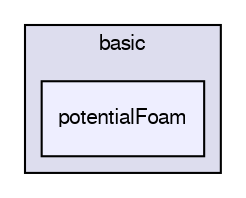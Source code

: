 digraph "applications/solvers/basic/potentialFoam" {
  bgcolor=transparent;
  compound=true
  node [ fontsize="10", fontname="FreeSans"];
  edge [ labelfontsize="10", labelfontname="FreeSans"];
  subgraph clusterdir_c1a1d77e2de9f0a909b0abf393e236fa {
    graph [ bgcolor="#ddddee", pencolor="black", label="basic" fontname="FreeSans", fontsize="10", URL="dir_c1a1d77e2de9f0a909b0abf393e236fa.html"]
  dir_bb853a4a1f118ab3e8a3306bde206fb7 [shape=box, label="potentialFoam", style="filled", fillcolor="#eeeeff", pencolor="black", URL="dir_bb853a4a1f118ab3e8a3306bde206fb7.html"];
  }
}
